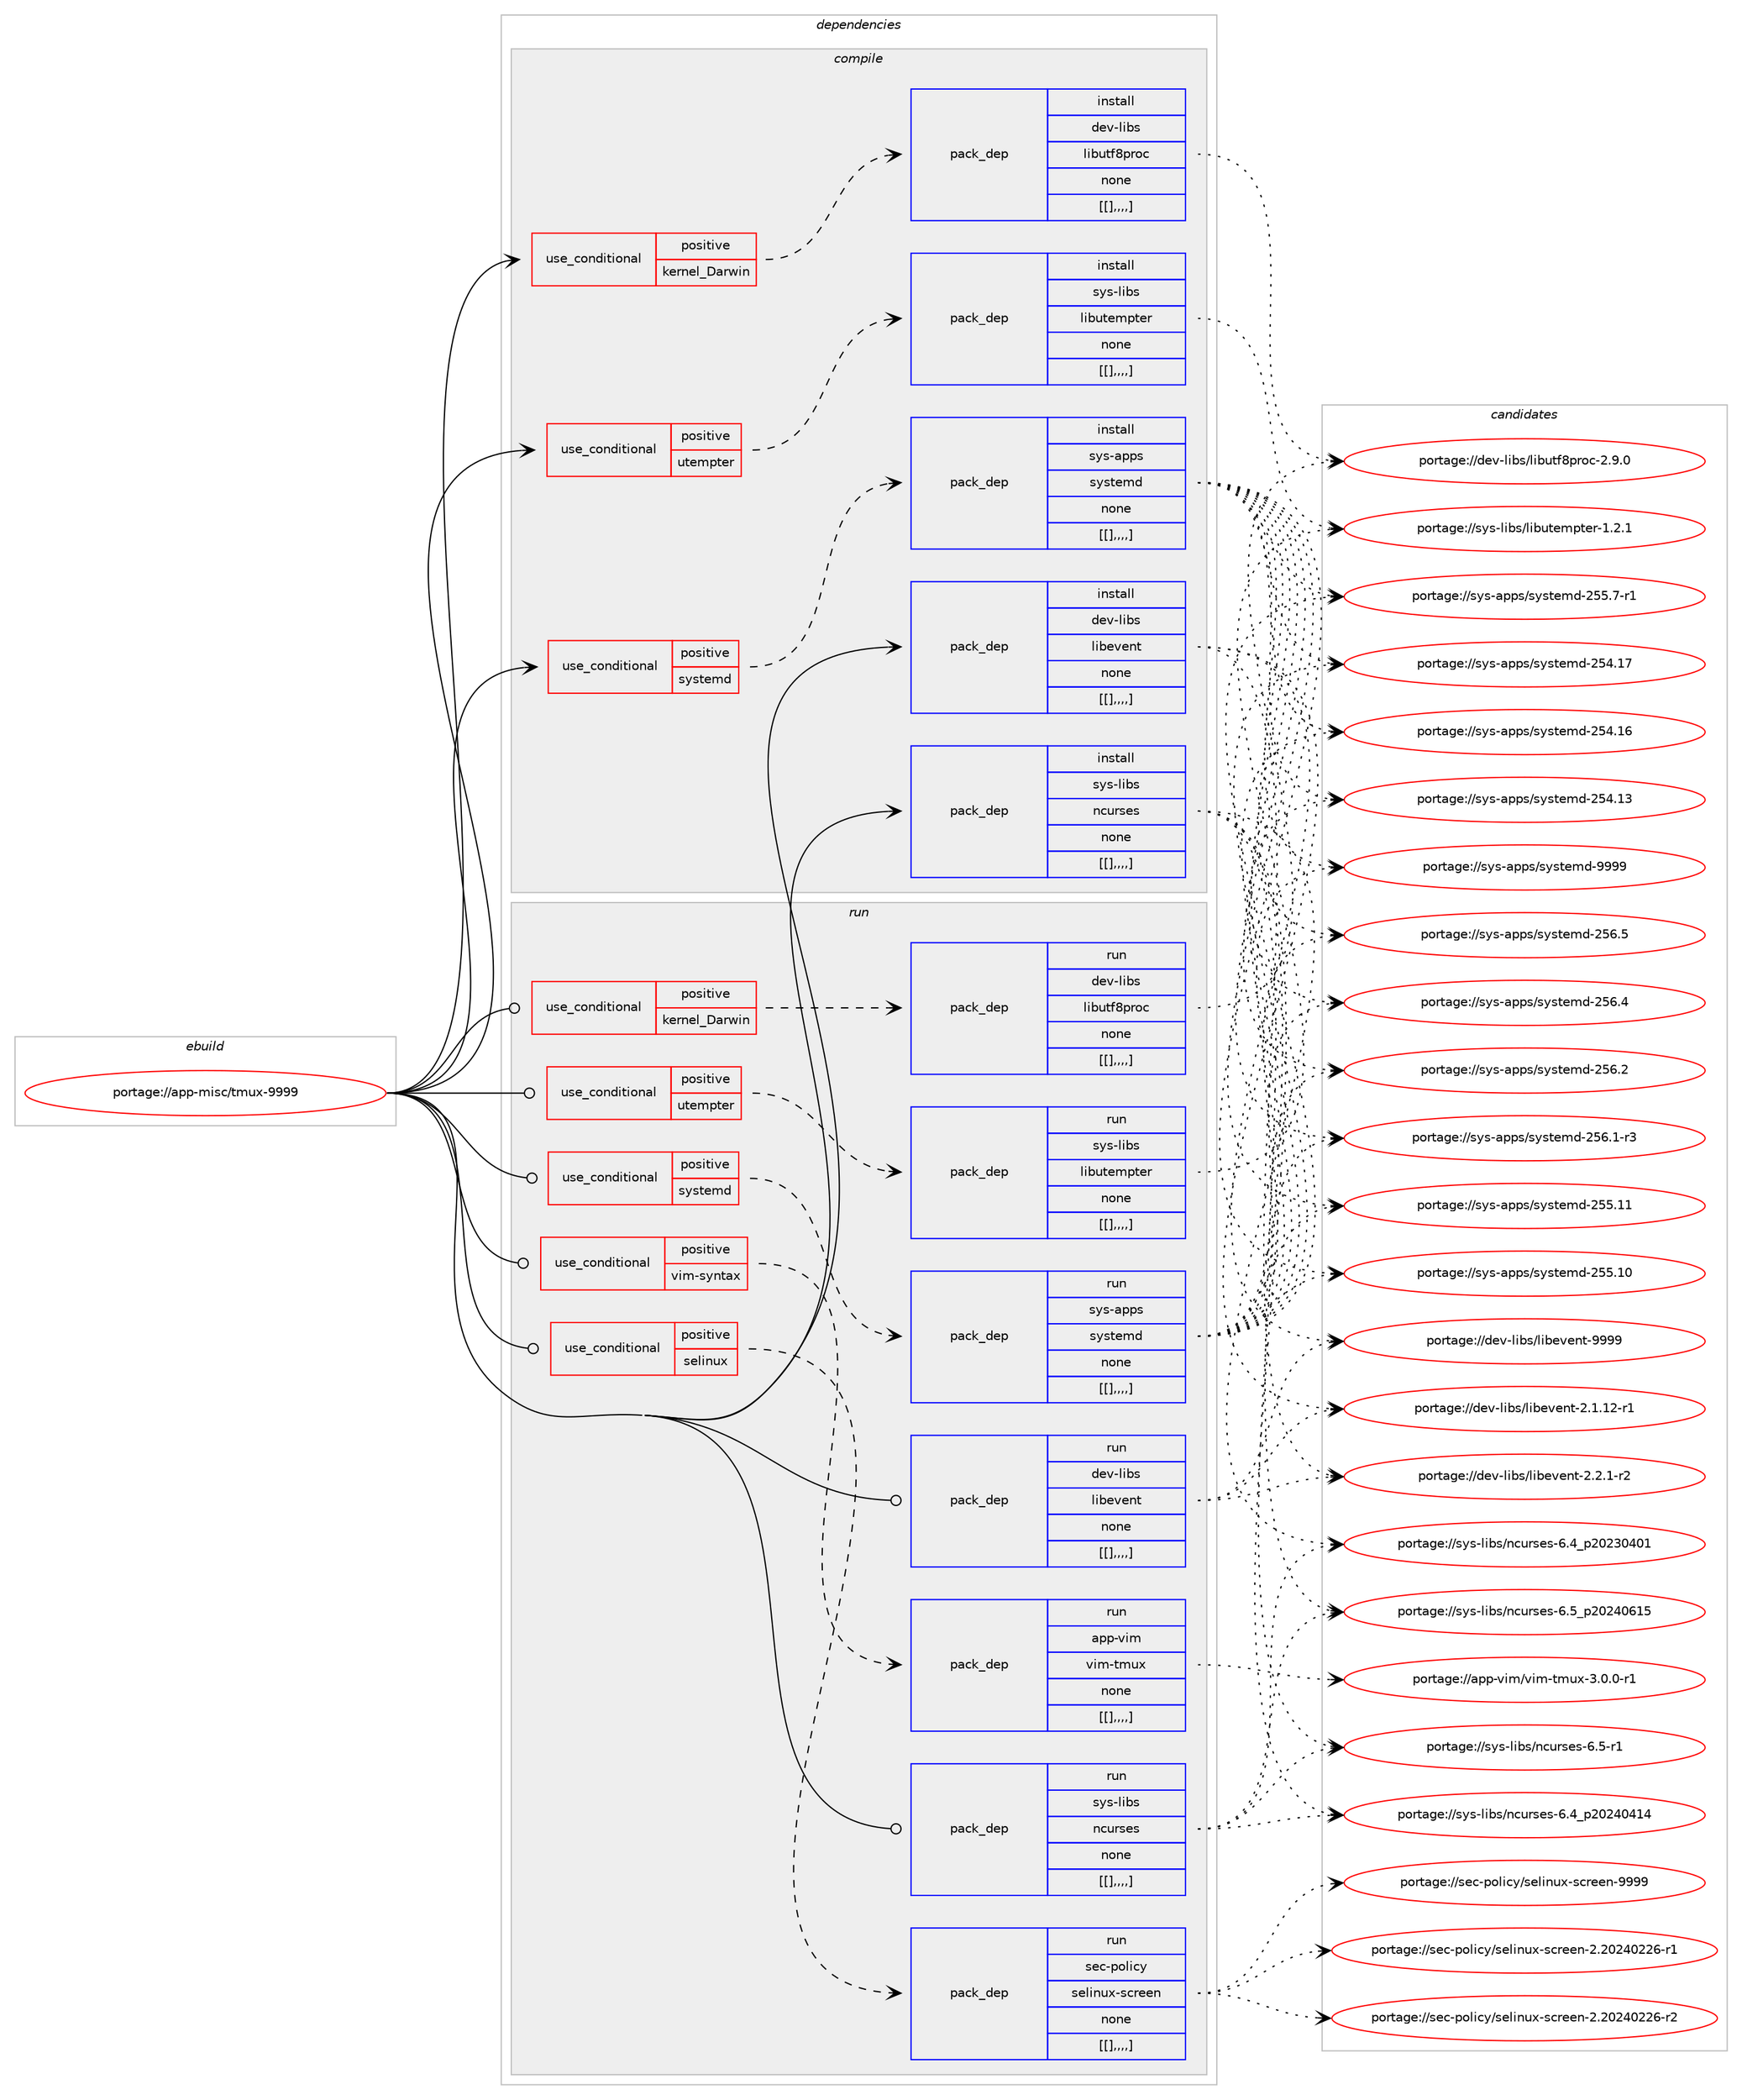 digraph prolog {

# *************
# Graph options
# *************

newrank=true;
concentrate=true;
compound=true;
graph [rankdir=LR,fontname=Helvetica,fontsize=10,ranksep=1.5];#, ranksep=2.5, nodesep=0.2];
edge  [arrowhead=vee];
node  [fontname=Helvetica,fontsize=10];

# **********
# The ebuild
# **********

subgraph cluster_leftcol {
color=gray;
label=<<i>ebuild</i>>;
id [label="portage://app-misc/tmux-9999", color=red, width=4, href="../app-misc/tmux-9999.svg"];
}

# ****************
# The dependencies
# ****************

subgraph cluster_midcol {
color=gray;
label=<<i>dependencies</i>>;
subgraph cluster_compile {
fillcolor="#eeeeee";
style=filled;
label=<<i>compile</i>>;
subgraph cond12858 {
dependency44398 [label=<<TABLE BORDER="0" CELLBORDER="1" CELLSPACING="0" CELLPADDING="4"><TR><TD ROWSPAN="3" CELLPADDING="10">use_conditional</TD></TR><TR><TD>positive</TD></TR><TR><TD>kernel_Darwin</TD></TR></TABLE>>, shape=none, color=red];
subgraph pack31139 {
dependency44399 [label=<<TABLE BORDER="0" CELLBORDER="1" CELLSPACING="0" CELLPADDING="4" WIDTH="220"><TR><TD ROWSPAN="6" CELLPADDING="30">pack_dep</TD></TR><TR><TD WIDTH="110">install</TD></TR><TR><TD>dev-libs</TD></TR><TR><TD>libutf8proc</TD></TR><TR><TD>none</TD></TR><TR><TD>[[],,,,]</TD></TR></TABLE>>, shape=none, color=blue];
}
dependency44398:e -> dependency44399:w [weight=20,style="dashed",arrowhead="vee"];
}
id:e -> dependency44398:w [weight=20,style="solid",arrowhead="vee"];
subgraph cond12859 {
dependency44400 [label=<<TABLE BORDER="0" CELLBORDER="1" CELLSPACING="0" CELLPADDING="4"><TR><TD ROWSPAN="3" CELLPADDING="10">use_conditional</TD></TR><TR><TD>positive</TD></TR><TR><TD>systemd</TD></TR></TABLE>>, shape=none, color=red];
subgraph pack31140 {
dependency44401 [label=<<TABLE BORDER="0" CELLBORDER="1" CELLSPACING="0" CELLPADDING="4" WIDTH="220"><TR><TD ROWSPAN="6" CELLPADDING="30">pack_dep</TD></TR><TR><TD WIDTH="110">install</TD></TR><TR><TD>sys-apps</TD></TR><TR><TD>systemd</TD></TR><TR><TD>none</TD></TR><TR><TD>[[],,,,]</TD></TR></TABLE>>, shape=none, color=blue];
}
dependency44400:e -> dependency44401:w [weight=20,style="dashed",arrowhead="vee"];
}
id:e -> dependency44400:w [weight=20,style="solid",arrowhead="vee"];
subgraph cond12860 {
dependency44402 [label=<<TABLE BORDER="0" CELLBORDER="1" CELLSPACING="0" CELLPADDING="4"><TR><TD ROWSPAN="3" CELLPADDING="10">use_conditional</TD></TR><TR><TD>positive</TD></TR><TR><TD>utempter</TD></TR></TABLE>>, shape=none, color=red];
subgraph pack31141 {
dependency44403 [label=<<TABLE BORDER="0" CELLBORDER="1" CELLSPACING="0" CELLPADDING="4" WIDTH="220"><TR><TD ROWSPAN="6" CELLPADDING="30">pack_dep</TD></TR><TR><TD WIDTH="110">install</TD></TR><TR><TD>sys-libs</TD></TR><TR><TD>libutempter</TD></TR><TR><TD>none</TD></TR><TR><TD>[[],,,,]</TD></TR></TABLE>>, shape=none, color=blue];
}
dependency44402:e -> dependency44403:w [weight=20,style="dashed",arrowhead="vee"];
}
id:e -> dependency44402:w [weight=20,style="solid",arrowhead="vee"];
subgraph pack31142 {
dependency44404 [label=<<TABLE BORDER="0" CELLBORDER="1" CELLSPACING="0" CELLPADDING="4" WIDTH="220"><TR><TD ROWSPAN="6" CELLPADDING="30">pack_dep</TD></TR><TR><TD WIDTH="110">install</TD></TR><TR><TD>dev-libs</TD></TR><TR><TD>libevent</TD></TR><TR><TD>none</TD></TR><TR><TD>[[],,,,]</TD></TR></TABLE>>, shape=none, color=blue];
}
id:e -> dependency44404:w [weight=20,style="solid",arrowhead="vee"];
subgraph pack31143 {
dependency44405 [label=<<TABLE BORDER="0" CELLBORDER="1" CELLSPACING="0" CELLPADDING="4" WIDTH="220"><TR><TD ROWSPAN="6" CELLPADDING="30">pack_dep</TD></TR><TR><TD WIDTH="110">install</TD></TR><TR><TD>sys-libs</TD></TR><TR><TD>ncurses</TD></TR><TR><TD>none</TD></TR><TR><TD>[[],,,,]</TD></TR></TABLE>>, shape=none, color=blue];
}
id:e -> dependency44405:w [weight=20,style="solid",arrowhead="vee"];
}
subgraph cluster_compileandrun {
fillcolor="#eeeeee";
style=filled;
label=<<i>compile and run</i>>;
}
subgraph cluster_run {
fillcolor="#eeeeee";
style=filled;
label=<<i>run</i>>;
subgraph cond12861 {
dependency44406 [label=<<TABLE BORDER="0" CELLBORDER="1" CELLSPACING="0" CELLPADDING="4"><TR><TD ROWSPAN="3" CELLPADDING="10">use_conditional</TD></TR><TR><TD>positive</TD></TR><TR><TD>kernel_Darwin</TD></TR></TABLE>>, shape=none, color=red];
subgraph pack31144 {
dependency44407 [label=<<TABLE BORDER="0" CELLBORDER="1" CELLSPACING="0" CELLPADDING="4" WIDTH="220"><TR><TD ROWSPAN="6" CELLPADDING="30">pack_dep</TD></TR><TR><TD WIDTH="110">run</TD></TR><TR><TD>dev-libs</TD></TR><TR><TD>libutf8proc</TD></TR><TR><TD>none</TD></TR><TR><TD>[[],,,,]</TD></TR></TABLE>>, shape=none, color=blue];
}
dependency44406:e -> dependency44407:w [weight=20,style="dashed",arrowhead="vee"];
}
id:e -> dependency44406:w [weight=20,style="solid",arrowhead="odot"];
subgraph cond12862 {
dependency44408 [label=<<TABLE BORDER="0" CELLBORDER="1" CELLSPACING="0" CELLPADDING="4"><TR><TD ROWSPAN="3" CELLPADDING="10">use_conditional</TD></TR><TR><TD>positive</TD></TR><TR><TD>selinux</TD></TR></TABLE>>, shape=none, color=red];
subgraph pack31145 {
dependency44409 [label=<<TABLE BORDER="0" CELLBORDER="1" CELLSPACING="0" CELLPADDING="4" WIDTH="220"><TR><TD ROWSPAN="6" CELLPADDING="30">pack_dep</TD></TR><TR><TD WIDTH="110">run</TD></TR><TR><TD>sec-policy</TD></TR><TR><TD>selinux-screen</TD></TR><TR><TD>none</TD></TR><TR><TD>[[],,,,]</TD></TR></TABLE>>, shape=none, color=blue];
}
dependency44408:e -> dependency44409:w [weight=20,style="dashed",arrowhead="vee"];
}
id:e -> dependency44408:w [weight=20,style="solid",arrowhead="odot"];
subgraph cond12863 {
dependency44410 [label=<<TABLE BORDER="0" CELLBORDER="1" CELLSPACING="0" CELLPADDING="4"><TR><TD ROWSPAN="3" CELLPADDING="10">use_conditional</TD></TR><TR><TD>positive</TD></TR><TR><TD>systemd</TD></TR></TABLE>>, shape=none, color=red];
subgraph pack31146 {
dependency44411 [label=<<TABLE BORDER="0" CELLBORDER="1" CELLSPACING="0" CELLPADDING="4" WIDTH="220"><TR><TD ROWSPAN="6" CELLPADDING="30">pack_dep</TD></TR><TR><TD WIDTH="110">run</TD></TR><TR><TD>sys-apps</TD></TR><TR><TD>systemd</TD></TR><TR><TD>none</TD></TR><TR><TD>[[],,,,]</TD></TR></TABLE>>, shape=none, color=blue];
}
dependency44410:e -> dependency44411:w [weight=20,style="dashed",arrowhead="vee"];
}
id:e -> dependency44410:w [weight=20,style="solid",arrowhead="odot"];
subgraph cond12864 {
dependency44412 [label=<<TABLE BORDER="0" CELLBORDER="1" CELLSPACING="0" CELLPADDING="4"><TR><TD ROWSPAN="3" CELLPADDING="10">use_conditional</TD></TR><TR><TD>positive</TD></TR><TR><TD>utempter</TD></TR></TABLE>>, shape=none, color=red];
subgraph pack31147 {
dependency44413 [label=<<TABLE BORDER="0" CELLBORDER="1" CELLSPACING="0" CELLPADDING="4" WIDTH="220"><TR><TD ROWSPAN="6" CELLPADDING="30">pack_dep</TD></TR><TR><TD WIDTH="110">run</TD></TR><TR><TD>sys-libs</TD></TR><TR><TD>libutempter</TD></TR><TR><TD>none</TD></TR><TR><TD>[[],,,,]</TD></TR></TABLE>>, shape=none, color=blue];
}
dependency44412:e -> dependency44413:w [weight=20,style="dashed",arrowhead="vee"];
}
id:e -> dependency44412:w [weight=20,style="solid",arrowhead="odot"];
subgraph cond12865 {
dependency44414 [label=<<TABLE BORDER="0" CELLBORDER="1" CELLSPACING="0" CELLPADDING="4"><TR><TD ROWSPAN="3" CELLPADDING="10">use_conditional</TD></TR><TR><TD>positive</TD></TR><TR><TD>vim-syntax</TD></TR></TABLE>>, shape=none, color=red];
subgraph pack31148 {
dependency44415 [label=<<TABLE BORDER="0" CELLBORDER="1" CELLSPACING="0" CELLPADDING="4" WIDTH="220"><TR><TD ROWSPAN="6" CELLPADDING="30">pack_dep</TD></TR><TR><TD WIDTH="110">run</TD></TR><TR><TD>app-vim</TD></TR><TR><TD>vim-tmux</TD></TR><TR><TD>none</TD></TR><TR><TD>[[],,,,]</TD></TR></TABLE>>, shape=none, color=blue];
}
dependency44414:e -> dependency44415:w [weight=20,style="dashed",arrowhead="vee"];
}
id:e -> dependency44414:w [weight=20,style="solid",arrowhead="odot"];
subgraph pack31149 {
dependency44416 [label=<<TABLE BORDER="0" CELLBORDER="1" CELLSPACING="0" CELLPADDING="4" WIDTH="220"><TR><TD ROWSPAN="6" CELLPADDING="30">pack_dep</TD></TR><TR><TD WIDTH="110">run</TD></TR><TR><TD>dev-libs</TD></TR><TR><TD>libevent</TD></TR><TR><TD>none</TD></TR><TR><TD>[[],,,,]</TD></TR></TABLE>>, shape=none, color=blue];
}
id:e -> dependency44416:w [weight=20,style="solid",arrowhead="odot"];
subgraph pack31150 {
dependency44417 [label=<<TABLE BORDER="0" CELLBORDER="1" CELLSPACING="0" CELLPADDING="4" WIDTH="220"><TR><TD ROWSPAN="6" CELLPADDING="30">pack_dep</TD></TR><TR><TD WIDTH="110">run</TD></TR><TR><TD>sys-libs</TD></TR><TR><TD>ncurses</TD></TR><TR><TD>none</TD></TR><TR><TD>[[],,,,]</TD></TR></TABLE>>, shape=none, color=blue];
}
id:e -> dependency44417:w [weight=20,style="solid",arrowhead="odot"];
}
}

# **************
# The candidates
# **************

subgraph cluster_choices {
rank=same;
color=gray;
label=<<i>candidates</i>>;

subgraph choice31139 {
color=black;
nodesep=1;
choice100101118451081059811547108105981171161025611211411199455046574648 [label="portage://dev-libs/libutf8proc-2.9.0", color=red, width=4,href="../dev-libs/libutf8proc-2.9.0.svg"];
dependency44399:e -> choice100101118451081059811547108105981171161025611211411199455046574648:w [style=dotted,weight="100"];
}
subgraph choice31140 {
color=black;
nodesep=1;
choice1151211154597112112115471151211151161011091004557575757 [label="portage://sys-apps/systemd-9999", color=red, width=4,href="../sys-apps/systemd-9999.svg"];
choice115121115459711211211547115121115116101109100455053544653 [label="portage://sys-apps/systemd-256.5", color=red, width=4,href="../sys-apps/systemd-256.5.svg"];
choice115121115459711211211547115121115116101109100455053544652 [label="portage://sys-apps/systemd-256.4", color=red, width=4,href="../sys-apps/systemd-256.4.svg"];
choice115121115459711211211547115121115116101109100455053544650 [label="portage://sys-apps/systemd-256.2", color=red, width=4,href="../sys-apps/systemd-256.2.svg"];
choice1151211154597112112115471151211151161011091004550535446494511451 [label="portage://sys-apps/systemd-256.1-r3", color=red, width=4,href="../sys-apps/systemd-256.1-r3.svg"];
choice11512111545971121121154711512111511610110910045505353464949 [label="portage://sys-apps/systemd-255.11", color=red, width=4,href="../sys-apps/systemd-255.11.svg"];
choice11512111545971121121154711512111511610110910045505353464948 [label="portage://sys-apps/systemd-255.10", color=red, width=4,href="../sys-apps/systemd-255.10.svg"];
choice1151211154597112112115471151211151161011091004550535346554511449 [label="portage://sys-apps/systemd-255.7-r1", color=red, width=4,href="../sys-apps/systemd-255.7-r1.svg"];
choice11512111545971121121154711512111511610110910045505352464955 [label="portage://sys-apps/systemd-254.17", color=red, width=4,href="../sys-apps/systemd-254.17.svg"];
choice11512111545971121121154711512111511610110910045505352464954 [label="portage://sys-apps/systemd-254.16", color=red, width=4,href="../sys-apps/systemd-254.16.svg"];
choice11512111545971121121154711512111511610110910045505352464951 [label="portage://sys-apps/systemd-254.13", color=red, width=4,href="../sys-apps/systemd-254.13.svg"];
dependency44401:e -> choice1151211154597112112115471151211151161011091004557575757:w [style=dotted,weight="100"];
dependency44401:e -> choice115121115459711211211547115121115116101109100455053544653:w [style=dotted,weight="100"];
dependency44401:e -> choice115121115459711211211547115121115116101109100455053544652:w [style=dotted,weight="100"];
dependency44401:e -> choice115121115459711211211547115121115116101109100455053544650:w [style=dotted,weight="100"];
dependency44401:e -> choice1151211154597112112115471151211151161011091004550535446494511451:w [style=dotted,weight="100"];
dependency44401:e -> choice11512111545971121121154711512111511610110910045505353464949:w [style=dotted,weight="100"];
dependency44401:e -> choice11512111545971121121154711512111511610110910045505353464948:w [style=dotted,weight="100"];
dependency44401:e -> choice1151211154597112112115471151211151161011091004550535346554511449:w [style=dotted,weight="100"];
dependency44401:e -> choice11512111545971121121154711512111511610110910045505352464955:w [style=dotted,weight="100"];
dependency44401:e -> choice11512111545971121121154711512111511610110910045505352464954:w [style=dotted,weight="100"];
dependency44401:e -> choice11512111545971121121154711512111511610110910045505352464951:w [style=dotted,weight="100"];
}
subgraph choice31141 {
color=black;
nodesep=1;
choice11512111545108105981154710810598117116101109112116101114454946504649 [label="portage://sys-libs/libutempter-1.2.1", color=red, width=4,href="../sys-libs/libutempter-1.2.1.svg"];
dependency44403:e -> choice11512111545108105981154710810598117116101109112116101114454946504649:w [style=dotted,weight="100"];
}
subgraph choice31142 {
color=black;
nodesep=1;
choice100101118451081059811547108105981011181011101164557575757 [label="portage://dev-libs/libevent-9999", color=red, width=4,href="../dev-libs/libevent-9999.svg"];
choice100101118451081059811547108105981011181011101164550465046494511450 [label="portage://dev-libs/libevent-2.2.1-r2", color=red, width=4,href="../dev-libs/libevent-2.2.1-r2.svg"];
choice10010111845108105981154710810598101118101110116455046494649504511449 [label="portage://dev-libs/libevent-2.1.12-r1", color=red, width=4,href="../dev-libs/libevent-2.1.12-r1.svg"];
dependency44404:e -> choice100101118451081059811547108105981011181011101164557575757:w [style=dotted,weight="100"];
dependency44404:e -> choice100101118451081059811547108105981011181011101164550465046494511450:w [style=dotted,weight="100"];
dependency44404:e -> choice10010111845108105981154710810598101118101110116455046494649504511449:w [style=dotted,weight="100"];
}
subgraph choice31143 {
color=black;
nodesep=1;
choice1151211154510810598115471109911711411510111545544653951125048505248544953 [label="portage://sys-libs/ncurses-6.5_p20240615", color=red, width=4,href="../sys-libs/ncurses-6.5_p20240615.svg"];
choice11512111545108105981154711099117114115101115455446534511449 [label="portage://sys-libs/ncurses-6.5-r1", color=red, width=4,href="../sys-libs/ncurses-6.5-r1.svg"];
choice1151211154510810598115471109911711411510111545544652951125048505248524952 [label="portage://sys-libs/ncurses-6.4_p20240414", color=red, width=4,href="../sys-libs/ncurses-6.4_p20240414.svg"];
choice1151211154510810598115471109911711411510111545544652951125048505148524849 [label="portage://sys-libs/ncurses-6.4_p20230401", color=red, width=4,href="../sys-libs/ncurses-6.4_p20230401.svg"];
dependency44405:e -> choice1151211154510810598115471109911711411510111545544653951125048505248544953:w [style=dotted,weight="100"];
dependency44405:e -> choice11512111545108105981154711099117114115101115455446534511449:w [style=dotted,weight="100"];
dependency44405:e -> choice1151211154510810598115471109911711411510111545544652951125048505248524952:w [style=dotted,weight="100"];
dependency44405:e -> choice1151211154510810598115471109911711411510111545544652951125048505148524849:w [style=dotted,weight="100"];
}
subgraph choice31144 {
color=black;
nodesep=1;
choice100101118451081059811547108105981171161025611211411199455046574648 [label="portage://dev-libs/libutf8proc-2.9.0", color=red, width=4,href="../dev-libs/libutf8proc-2.9.0.svg"];
dependency44407:e -> choice100101118451081059811547108105981171161025611211411199455046574648:w [style=dotted,weight="100"];
}
subgraph choice31145 {
color=black;
nodesep=1;
choice1151019945112111108105991214711510110810511011712045115991141011011104557575757 [label="portage://sec-policy/selinux-screen-9999", color=red, width=4,href="../sec-policy/selinux-screen-9999.svg"];
choice11510199451121111081059912147115101108105110117120451159911410110111045504650485052485050544511450 [label="portage://sec-policy/selinux-screen-2.20240226-r2", color=red, width=4,href="../sec-policy/selinux-screen-2.20240226-r2.svg"];
choice11510199451121111081059912147115101108105110117120451159911410110111045504650485052485050544511449 [label="portage://sec-policy/selinux-screen-2.20240226-r1", color=red, width=4,href="../sec-policy/selinux-screen-2.20240226-r1.svg"];
dependency44409:e -> choice1151019945112111108105991214711510110810511011712045115991141011011104557575757:w [style=dotted,weight="100"];
dependency44409:e -> choice11510199451121111081059912147115101108105110117120451159911410110111045504650485052485050544511450:w [style=dotted,weight="100"];
dependency44409:e -> choice11510199451121111081059912147115101108105110117120451159911410110111045504650485052485050544511449:w [style=dotted,weight="100"];
}
subgraph choice31146 {
color=black;
nodesep=1;
choice1151211154597112112115471151211151161011091004557575757 [label="portage://sys-apps/systemd-9999", color=red, width=4,href="../sys-apps/systemd-9999.svg"];
choice115121115459711211211547115121115116101109100455053544653 [label="portage://sys-apps/systemd-256.5", color=red, width=4,href="../sys-apps/systemd-256.5.svg"];
choice115121115459711211211547115121115116101109100455053544652 [label="portage://sys-apps/systemd-256.4", color=red, width=4,href="../sys-apps/systemd-256.4.svg"];
choice115121115459711211211547115121115116101109100455053544650 [label="portage://sys-apps/systemd-256.2", color=red, width=4,href="../sys-apps/systemd-256.2.svg"];
choice1151211154597112112115471151211151161011091004550535446494511451 [label="portage://sys-apps/systemd-256.1-r3", color=red, width=4,href="../sys-apps/systemd-256.1-r3.svg"];
choice11512111545971121121154711512111511610110910045505353464949 [label="portage://sys-apps/systemd-255.11", color=red, width=4,href="../sys-apps/systemd-255.11.svg"];
choice11512111545971121121154711512111511610110910045505353464948 [label="portage://sys-apps/systemd-255.10", color=red, width=4,href="../sys-apps/systemd-255.10.svg"];
choice1151211154597112112115471151211151161011091004550535346554511449 [label="portage://sys-apps/systemd-255.7-r1", color=red, width=4,href="../sys-apps/systemd-255.7-r1.svg"];
choice11512111545971121121154711512111511610110910045505352464955 [label="portage://sys-apps/systemd-254.17", color=red, width=4,href="../sys-apps/systemd-254.17.svg"];
choice11512111545971121121154711512111511610110910045505352464954 [label="portage://sys-apps/systemd-254.16", color=red, width=4,href="../sys-apps/systemd-254.16.svg"];
choice11512111545971121121154711512111511610110910045505352464951 [label="portage://sys-apps/systemd-254.13", color=red, width=4,href="../sys-apps/systemd-254.13.svg"];
dependency44411:e -> choice1151211154597112112115471151211151161011091004557575757:w [style=dotted,weight="100"];
dependency44411:e -> choice115121115459711211211547115121115116101109100455053544653:w [style=dotted,weight="100"];
dependency44411:e -> choice115121115459711211211547115121115116101109100455053544652:w [style=dotted,weight="100"];
dependency44411:e -> choice115121115459711211211547115121115116101109100455053544650:w [style=dotted,weight="100"];
dependency44411:e -> choice1151211154597112112115471151211151161011091004550535446494511451:w [style=dotted,weight="100"];
dependency44411:e -> choice11512111545971121121154711512111511610110910045505353464949:w [style=dotted,weight="100"];
dependency44411:e -> choice11512111545971121121154711512111511610110910045505353464948:w [style=dotted,weight="100"];
dependency44411:e -> choice1151211154597112112115471151211151161011091004550535346554511449:w [style=dotted,weight="100"];
dependency44411:e -> choice11512111545971121121154711512111511610110910045505352464955:w [style=dotted,weight="100"];
dependency44411:e -> choice11512111545971121121154711512111511610110910045505352464954:w [style=dotted,weight="100"];
dependency44411:e -> choice11512111545971121121154711512111511610110910045505352464951:w [style=dotted,weight="100"];
}
subgraph choice31147 {
color=black;
nodesep=1;
choice11512111545108105981154710810598117116101109112116101114454946504649 [label="portage://sys-libs/libutempter-1.2.1", color=red, width=4,href="../sys-libs/libutempter-1.2.1.svg"];
dependency44413:e -> choice11512111545108105981154710810598117116101109112116101114454946504649:w [style=dotted,weight="100"];
}
subgraph choice31148 {
color=black;
nodesep=1;
choice971121124511810510947118105109451161091171204551464846484511449 [label="portage://app-vim/vim-tmux-3.0.0-r1", color=red, width=4,href="../app-vim/vim-tmux-3.0.0-r1.svg"];
dependency44415:e -> choice971121124511810510947118105109451161091171204551464846484511449:w [style=dotted,weight="100"];
}
subgraph choice31149 {
color=black;
nodesep=1;
choice100101118451081059811547108105981011181011101164557575757 [label="portage://dev-libs/libevent-9999", color=red, width=4,href="../dev-libs/libevent-9999.svg"];
choice100101118451081059811547108105981011181011101164550465046494511450 [label="portage://dev-libs/libevent-2.2.1-r2", color=red, width=4,href="../dev-libs/libevent-2.2.1-r2.svg"];
choice10010111845108105981154710810598101118101110116455046494649504511449 [label="portage://dev-libs/libevent-2.1.12-r1", color=red, width=4,href="../dev-libs/libevent-2.1.12-r1.svg"];
dependency44416:e -> choice100101118451081059811547108105981011181011101164557575757:w [style=dotted,weight="100"];
dependency44416:e -> choice100101118451081059811547108105981011181011101164550465046494511450:w [style=dotted,weight="100"];
dependency44416:e -> choice10010111845108105981154710810598101118101110116455046494649504511449:w [style=dotted,weight="100"];
}
subgraph choice31150 {
color=black;
nodesep=1;
choice1151211154510810598115471109911711411510111545544653951125048505248544953 [label="portage://sys-libs/ncurses-6.5_p20240615", color=red, width=4,href="../sys-libs/ncurses-6.5_p20240615.svg"];
choice11512111545108105981154711099117114115101115455446534511449 [label="portage://sys-libs/ncurses-6.5-r1", color=red, width=4,href="../sys-libs/ncurses-6.5-r1.svg"];
choice1151211154510810598115471109911711411510111545544652951125048505248524952 [label="portage://sys-libs/ncurses-6.4_p20240414", color=red, width=4,href="../sys-libs/ncurses-6.4_p20240414.svg"];
choice1151211154510810598115471109911711411510111545544652951125048505148524849 [label="portage://sys-libs/ncurses-6.4_p20230401", color=red, width=4,href="../sys-libs/ncurses-6.4_p20230401.svg"];
dependency44417:e -> choice1151211154510810598115471109911711411510111545544653951125048505248544953:w [style=dotted,weight="100"];
dependency44417:e -> choice11512111545108105981154711099117114115101115455446534511449:w [style=dotted,weight="100"];
dependency44417:e -> choice1151211154510810598115471109911711411510111545544652951125048505248524952:w [style=dotted,weight="100"];
dependency44417:e -> choice1151211154510810598115471109911711411510111545544652951125048505148524849:w [style=dotted,weight="100"];
}
}

}
